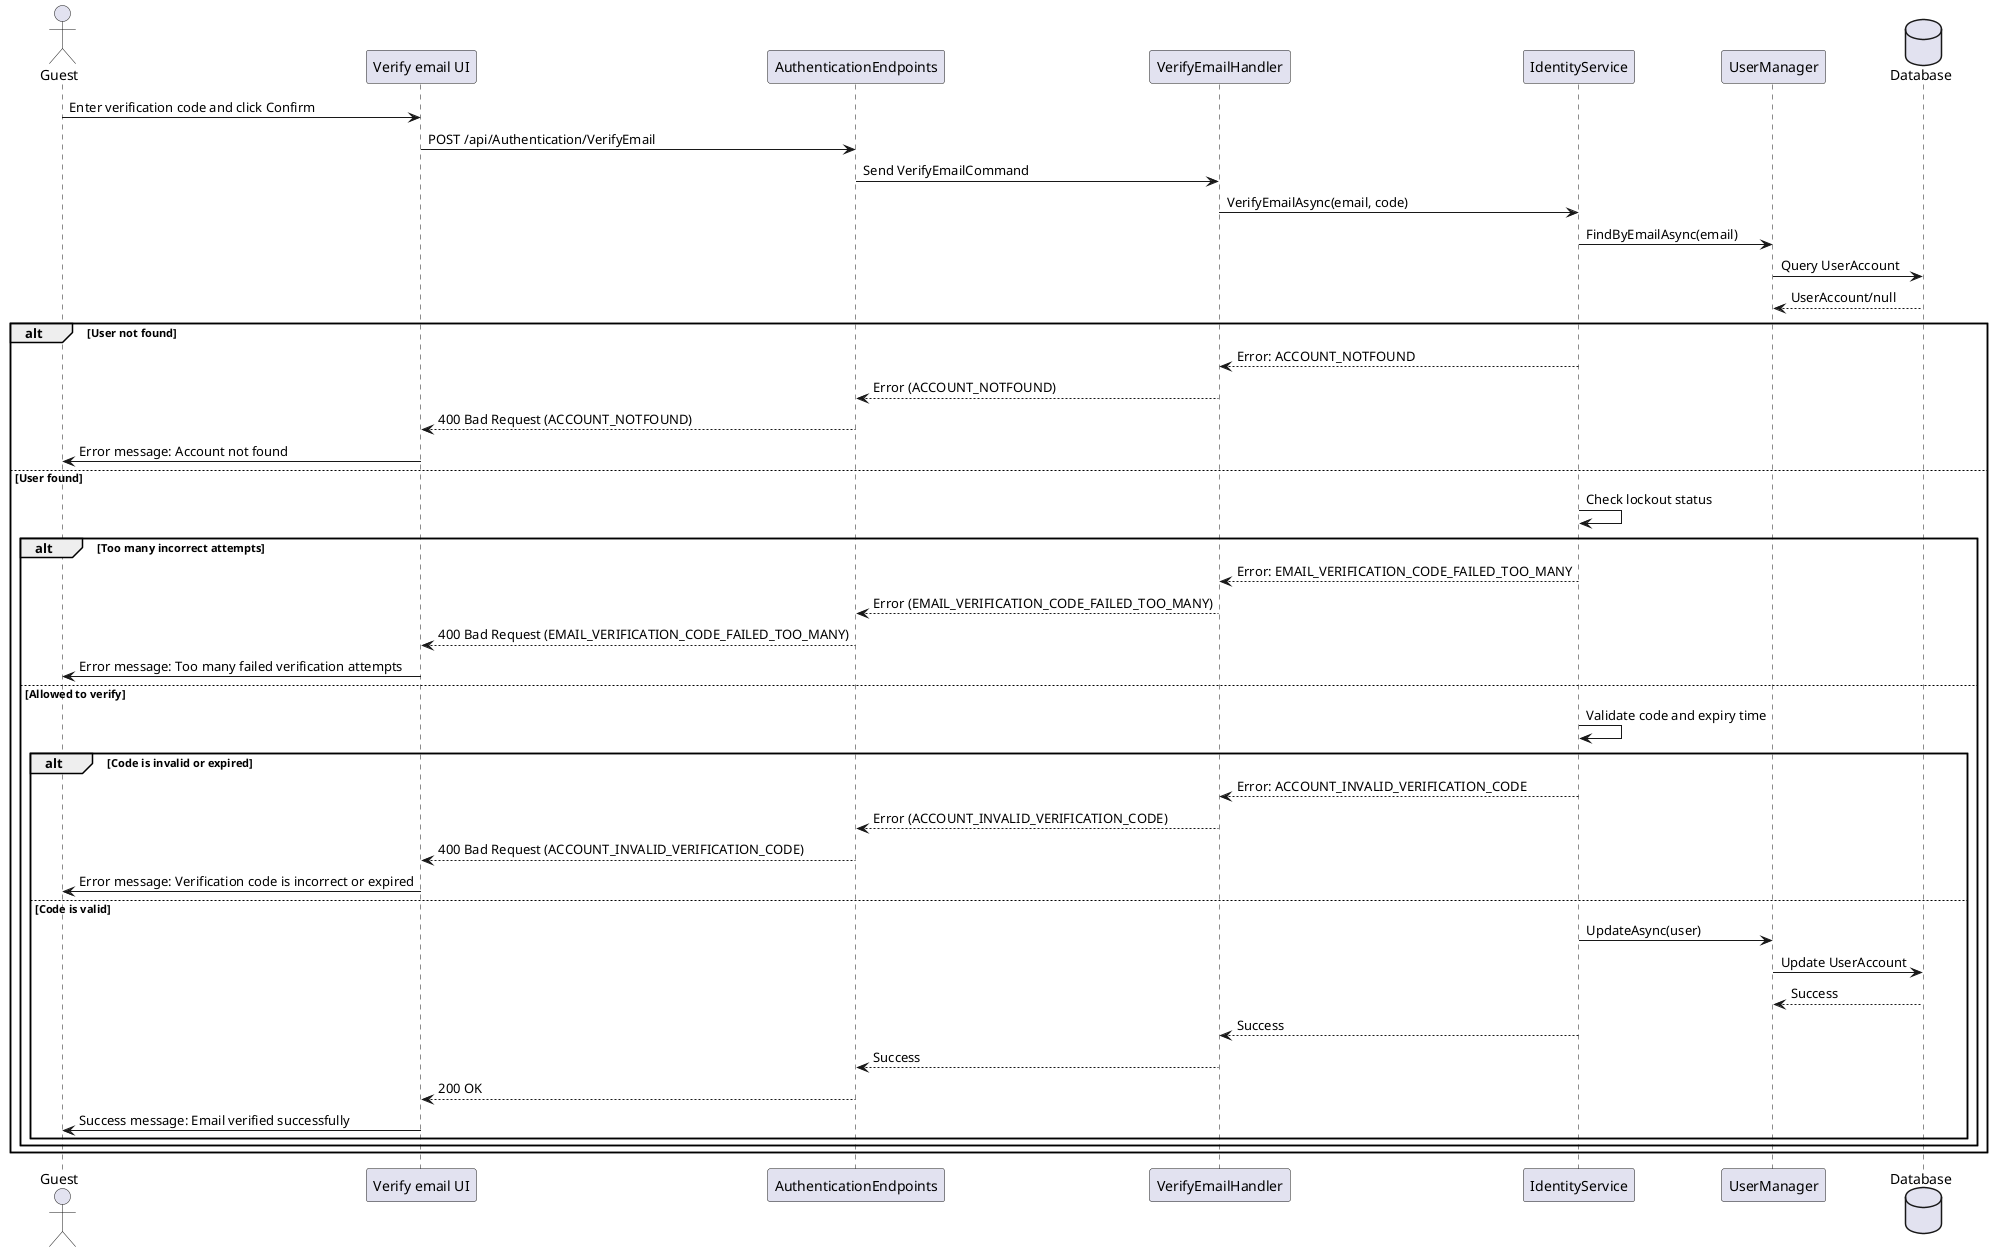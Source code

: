 @startuml
actor Guest as User
participant "Verify email UI" as UI
participant AuthenticationEndpoints
participant VerifyEmailHandler
participant IdentityService
participant UserManager
Database Database

User -> UI : Enter verification code and click Confirm
UI -> AuthenticationEndpoints : POST /api/Authentication/VerifyEmail
AuthenticationEndpoints -> VerifyEmailHandler : Send VerifyEmailCommand
VerifyEmailHandler -> IdentityService : VerifyEmailAsync(email, code)
IdentityService -> UserManager : FindByEmailAsync(email)
UserManager -> Database : Query UserAccount
Database --> UserManager : UserAccount/null

alt User not found
    IdentityService --> VerifyEmailHandler : Error: ACCOUNT_NOTFOUND
    VerifyEmailHandler --> AuthenticationEndpoints : Error (ACCOUNT_NOTFOUND)
    AuthenticationEndpoints --> UI : 400 Bad Request (ACCOUNT_NOTFOUND)
    UI -> User : Error message: Account not found
else User found
    IdentityService -> IdentityService : Check lockout status
    alt Too many incorrect attempts
        IdentityService --> VerifyEmailHandler : Error: EMAIL_VERIFICATION_CODE_FAILED_TOO_MANY
        VerifyEmailHandler --> AuthenticationEndpoints : Error (EMAIL_VERIFICATION_CODE_FAILED_TOO_MANY)
        AuthenticationEndpoints --> UI : 400 Bad Request (EMAIL_VERIFICATION_CODE_FAILED_TOO_MANY)
        UI -> User : Error message: Too many failed verification attempts
    else Allowed to verify
        IdentityService -> IdentityService : Validate code and expiry time
        alt Code is invalid or expired
            IdentityService --> VerifyEmailHandler : Error: ACCOUNT_INVALID_VERIFICATION_CODE
            VerifyEmailHandler --> AuthenticationEndpoints : Error (ACCOUNT_INVALID_VERIFICATION_CODE)
            AuthenticationEndpoints --> UI : 400 Bad Request (ACCOUNT_INVALID_VERIFICATION_CODE)
            UI -> User : Error message: Verification code is incorrect or expired
        else Code is valid
            IdentityService -> UserManager : UpdateAsync(user)
            UserManager -> Database : Update UserAccount
            Database --> UserManager : Success
            IdentityService --> VerifyEmailHandler : Success
            VerifyEmailHandler --> AuthenticationEndpoints : Success
            AuthenticationEndpoints --> UI : 200 OK
            UI -> User : Success message: Email verified successfully
        end
    end
end
@enduml
